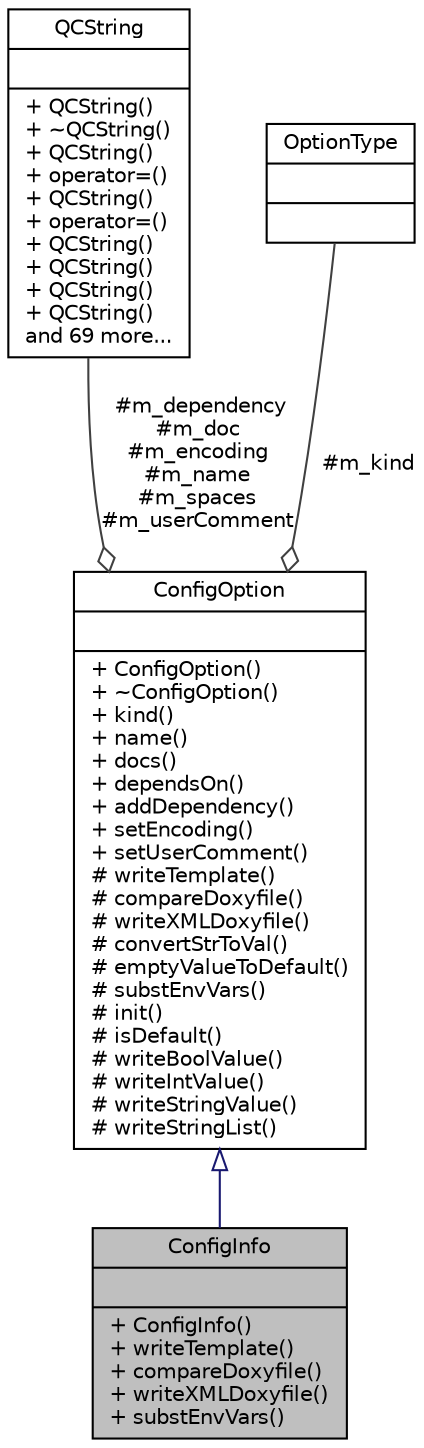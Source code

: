 digraph "ConfigInfo"
{
 // LATEX_PDF_SIZE
  edge [fontname="Helvetica",fontsize="10",labelfontname="Helvetica",labelfontsize="10"];
  node [fontname="Helvetica",fontsize="10",shape=record];
  Node1 [label="{ConfigInfo\n||+ ConfigInfo()\l+ writeTemplate()\l+ compareDoxyfile()\l+ writeXMLDoxyfile()\l+ substEnvVars()\l}",height=0.2,width=0.4,color="black", fillcolor="grey75", style="filled", fontcolor="black",tooltip=" "];
  Node2 -> Node1 [dir="back",color="midnightblue",fontsize="10",style="solid",arrowtail="onormal"];
  Node2 [label="{ConfigOption\n||+ ConfigOption()\l+ ~ConfigOption()\l+ kind()\l+ name()\l+ docs()\l+ dependsOn()\l+ addDependency()\l+ setEncoding()\l+ setUserComment()\l# writeTemplate()\l# compareDoxyfile()\l# writeXMLDoxyfile()\l# convertStrToVal()\l# emptyValueToDefault()\l# substEnvVars()\l# init()\l# isDefault()\l# writeBoolValue()\l# writeIntValue()\l# writeStringValue()\l# writeStringList()\l}",height=0.2,width=0.4,color="black", fillcolor="white", style="filled",URL="$classConfigOption.html",tooltip=" "];
  Node3 -> Node2 [color="grey25",fontsize="10",style="solid",label=" #m_dependency\n#m_doc\n#m_encoding\n#m_name\n#m_spaces\n#m_userComment" ,arrowhead="odiamond"];
  Node3 [label="{QCString\n||+ QCString()\l+ ~QCString()\l+ QCString()\l+ operator=()\l+ QCString()\l+ operator=()\l+ QCString()\l+ QCString()\l+ QCString()\l+ QCString()\land 69 more...\l}",height=0.2,width=0.4,color="black", fillcolor="white", style="filled",URL="$classQCString.html",tooltip=" "];
  Node4 -> Node2 [color="grey25",fontsize="10",style="solid",label=" #m_kind" ,arrowhead="odiamond"];
  Node4 [label="{OptionType\n||}",height=0.2,width=0.4,color="black", fillcolor="white", style="filled",tooltip=" "];
}
